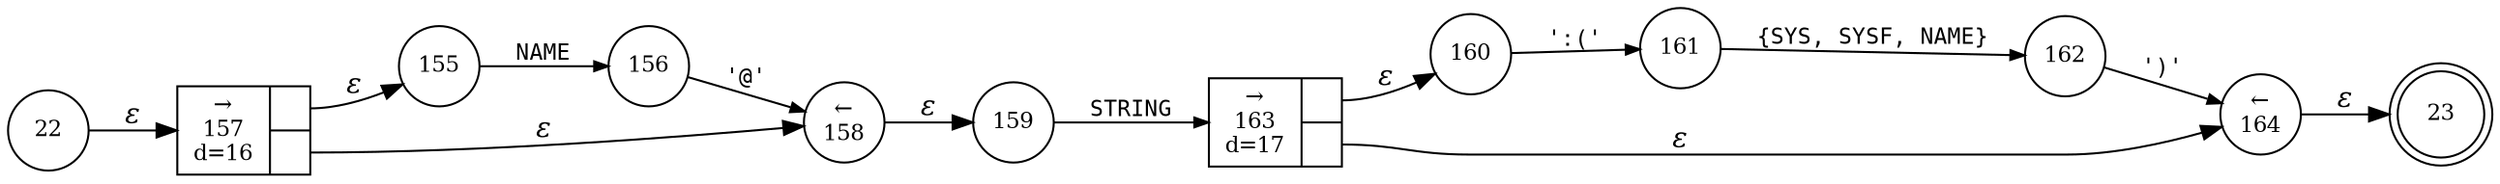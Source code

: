 digraph ATN {
rankdir=LR;
s23[fontsize=11, label="23", shape=doublecircle, fixedsize=true, width=.6];
s160[fontsize=11,label="160", shape=circle, fixedsize=true, width=.55, peripheries=1];
s161[fontsize=11,label="161", shape=circle, fixedsize=true, width=.55, peripheries=1];
s162[fontsize=11,label="162", shape=circle, fixedsize=true, width=.55, peripheries=1];
s163[fontsize=11,label="{&rarr;\n163\nd=17|{<p0>|<p1>}}", shape=record, fixedsize=false, peripheries=1];
s164[fontsize=11,label="&larr;\n164", shape=circle, fixedsize=true, width=.55, peripheries=1];
s22[fontsize=11,label="22", shape=circle, fixedsize=true, width=.55, peripheries=1];
s155[fontsize=11,label="155", shape=circle, fixedsize=true, width=.55, peripheries=1];
s156[fontsize=11,label="156", shape=circle, fixedsize=true, width=.55, peripheries=1];
s157[fontsize=11,label="{&rarr;\n157\nd=16|{<p0>|<p1>}}", shape=record, fixedsize=false, peripheries=1];
s158[fontsize=11,label="&larr;\n158", shape=circle, fixedsize=true, width=.55, peripheries=1];
s159[fontsize=11,label="159", shape=circle, fixedsize=true, width=.55, peripheries=1];
s22 -> s157 [fontname="Times-Italic", label="&epsilon;"];
s157:p0 -> s155 [fontname="Times-Italic", label="&epsilon;"];
s157:p1 -> s158 [fontname="Times-Italic", label="&epsilon;"];
s155 -> s156 [fontsize=11, fontname="Courier", arrowsize=.7, label = "NAME", arrowhead = normal];
s158 -> s159 [fontname="Times-Italic", label="&epsilon;"];
s156 -> s158 [fontsize=11, fontname="Courier", arrowsize=.7, label = "'@'", arrowhead = normal];
s159 -> s163 [fontsize=11, fontname="Courier", arrowsize=.7, label = "STRING", arrowhead = normal];
s163:p0 -> s160 [fontname="Times-Italic", label="&epsilon;"];
s163:p1 -> s164 [fontname="Times-Italic", label="&epsilon;"];
s160 -> s161 [fontsize=11, fontname="Courier", arrowsize=.7, label = "':('", arrowhead = normal];
s164 -> s23 [fontname="Times-Italic", label="&epsilon;"];
s161 -> s162 [fontsize=11, fontname="Courier", arrowsize=.7, label = "{SYS, SYSF, NAME}", arrowhead = normal];
s162 -> s164 [fontsize=11, fontname="Courier", arrowsize=.7, label = "')'", arrowhead = normal];
}